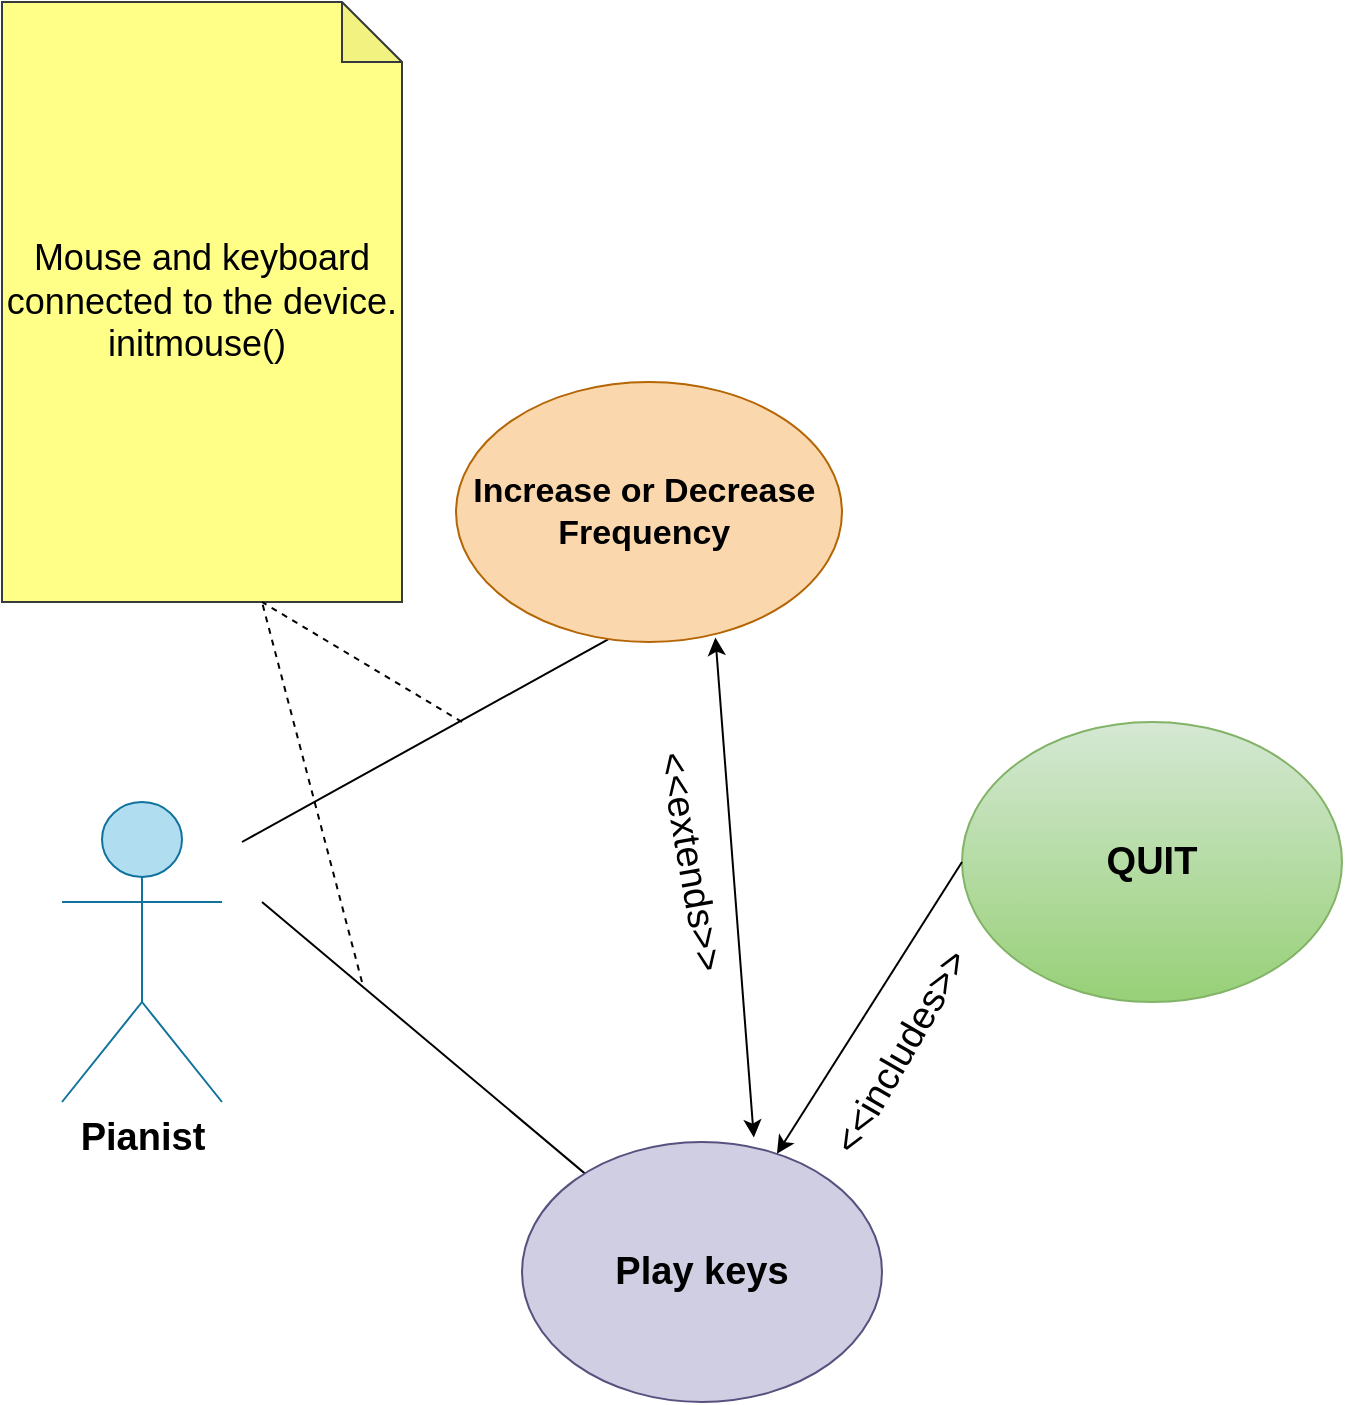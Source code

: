 <mxfile version="21.1.9" type="device">
  <diagram id="C5RBs43oDa-KdzZeNtuy" name="Page-1">
    <mxGraphModel dx="4472" dy="2092" grid="1" gridSize="10" guides="1" tooltips="1" connect="1" arrows="1" fold="1" page="1" pageScale="1" pageWidth="827" pageHeight="1169" math="0" shadow="0">
      <root>
        <mxCell id="WIyWlLk6GJQsqaUBKTNV-0" />
        <mxCell id="WIyWlLk6GJQsqaUBKTNV-1" parent="WIyWlLk6GJQsqaUBKTNV-0" />
        <mxCell id="iHdd9IYx7bv_S4QNSrnw-8" value="&lt;b&gt;&lt;font style=&quot;font-size: 19px;&quot;&gt;Pianist&lt;/font&gt;&lt;/b&gt;" style="shape=umlActor;verticalLabelPosition=bottom;verticalAlign=top;html=1;outlineConnect=0;fillColor=#b1ddf0;strokeColor=#10739e;" vertex="1" parent="WIyWlLk6GJQsqaUBKTNV-1">
          <mxGeometry x="130" y="610" width="80" height="150" as="geometry" />
        </mxCell>
        <mxCell id="iHdd9IYx7bv_S4QNSrnw-9" value="" style="endArrow=none;html=1;rounded=0;entryX=0.394;entryY=0.99;entryDx=0;entryDy=0;entryPerimeter=0;" edge="1" parent="WIyWlLk6GJQsqaUBKTNV-1" target="iHdd9IYx7bv_S4QNSrnw-10">
          <mxGeometry width="50" height="50" relative="1" as="geometry">
            <mxPoint x="220" y="630" as="sourcePoint" />
            <mxPoint x="320" y="590" as="targetPoint" />
            <Array as="points" />
          </mxGeometry>
        </mxCell>
        <mxCell id="iHdd9IYx7bv_S4QNSrnw-10" value="&lt;b&gt;&lt;font style=&quot;font-size: 17px;&quot;&gt;Increase or Decrease&amp;nbsp; Frequency&amp;nbsp;&lt;/font&gt;&lt;/b&gt;" style="ellipse;whiteSpace=wrap;html=1;fillColor=#fad7ac;strokeColor=#b46504;" vertex="1" parent="WIyWlLk6GJQsqaUBKTNV-1">
          <mxGeometry x="327" y="400" width="193" height="130" as="geometry" />
        </mxCell>
        <mxCell id="iHdd9IYx7bv_S4QNSrnw-11" value="" style="endArrow=none;html=1;rounded=0;" edge="1" parent="WIyWlLk6GJQsqaUBKTNV-1" target="iHdd9IYx7bv_S4QNSrnw-12">
          <mxGeometry width="50" height="50" relative="1" as="geometry">
            <mxPoint x="230" y="660" as="sourcePoint" />
            <mxPoint x="350" y="690" as="targetPoint" />
            <Array as="points" />
          </mxGeometry>
        </mxCell>
        <mxCell id="iHdd9IYx7bv_S4QNSrnw-12" value="&lt;b&gt;&lt;font style=&quot;font-size: 19px;&quot;&gt;Play keys&lt;/font&gt;&lt;/b&gt;" style="ellipse;whiteSpace=wrap;html=1;fillColor=#d0cee2;strokeColor=#56517e;" vertex="1" parent="WIyWlLk6GJQsqaUBKTNV-1">
          <mxGeometry x="360" y="780" width="180" height="130" as="geometry" />
        </mxCell>
        <mxCell id="iHdd9IYx7bv_S4QNSrnw-13" value="&lt;font style=&quot;font-size: 18px;&quot;&gt;Mouse and keyboard connected to the device.&lt;br&gt;initmouse()&amp;nbsp;&lt;/font&gt;" style="shape=note;whiteSpace=wrap;html=1;backgroundOutline=1;darkOpacity=0.05;fillColor=#ffff88;strokeColor=#36393d;" vertex="1" parent="WIyWlLk6GJQsqaUBKTNV-1">
          <mxGeometry x="100" y="210" width="200" height="300" as="geometry" />
        </mxCell>
        <mxCell id="iHdd9IYx7bv_S4QNSrnw-15" value="" style="endArrow=classic;startArrow=classic;html=1;rounded=0;entryX=0.672;entryY=0.983;entryDx=0;entryDy=0;entryPerimeter=0;exitX=0.644;exitY=-0.017;exitDx=0;exitDy=0;exitPerimeter=0;" edge="1" parent="WIyWlLk6GJQsqaUBKTNV-1" source="iHdd9IYx7bv_S4QNSrnw-12" target="iHdd9IYx7bv_S4QNSrnw-10">
          <mxGeometry width="50" height="50" relative="1" as="geometry">
            <mxPoint x="330" y="670" as="sourcePoint" />
            <mxPoint x="390" y="600" as="targetPoint" />
          </mxGeometry>
        </mxCell>
        <mxCell id="iHdd9IYx7bv_S4QNSrnw-16" value="" style="endArrow=none;dashed=1;html=1;rounded=0;entryX=0.5;entryY=1;entryDx=0;entryDy=0;entryPerimeter=0;" edge="1" parent="WIyWlLk6GJQsqaUBKTNV-1">
          <mxGeometry width="50" height="50" relative="1" as="geometry">
            <mxPoint x="330" y="570" as="sourcePoint" />
            <mxPoint x="230" y="510" as="targetPoint" />
            <Array as="points" />
          </mxGeometry>
        </mxCell>
        <mxCell id="iHdd9IYx7bv_S4QNSrnw-18" value="&lt;b&gt;&lt;font style=&quot;font-size: 19px;&quot;&gt;QUIT&lt;/font&gt;&lt;/b&gt;" style="ellipse;whiteSpace=wrap;html=1;fillColor=#d5e8d4;gradientColor=#97d077;strokeColor=#82b366;" vertex="1" parent="WIyWlLk6GJQsqaUBKTNV-1">
          <mxGeometry x="580" y="570" width="190" height="140" as="geometry" />
        </mxCell>
        <mxCell id="iHdd9IYx7bv_S4QNSrnw-19" value="&lt;font style=&quot;font-size: 19px;&quot;&gt;&amp;lt;&amp;lt;extends&amp;gt;&amp;gt;&lt;/font&gt;" style="text;html=1;strokeColor=none;fillColor=none;align=center;verticalAlign=middle;whiteSpace=wrap;rounded=0;rotation=80;" vertex="1" parent="WIyWlLk6GJQsqaUBKTNV-1">
          <mxGeometry x="414" y="625" width="60" height="30" as="geometry" />
        </mxCell>
        <mxCell id="iHdd9IYx7bv_S4QNSrnw-20" value="" style="endArrow=classic;html=1;rounded=0;exitX=0;exitY=0.5;exitDx=0;exitDy=0;" edge="1" parent="WIyWlLk6GJQsqaUBKTNV-1" source="iHdd9IYx7bv_S4QNSrnw-18" target="iHdd9IYx7bv_S4QNSrnw-12">
          <mxGeometry width="50" height="50" relative="1" as="geometry">
            <mxPoint x="430" y="730" as="sourcePoint" />
            <mxPoint x="430" y="670" as="targetPoint" />
          </mxGeometry>
        </mxCell>
        <mxCell id="iHdd9IYx7bv_S4QNSrnw-21" value="&lt;font style=&quot;font-size: 19px;&quot;&gt;&amp;lt;&amp;lt;includes&amp;gt;&amp;gt;&lt;/font&gt;" style="text;html=1;strokeColor=none;fillColor=none;align=center;verticalAlign=middle;whiteSpace=wrap;rounded=0;rotation=-60;" vertex="1" parent="WIyWlLk6GJQsqaUBKTNV-1">
          <mxGeometry x="520" y="720" width="60" height="30" as="geometry" />
        </mxCell>
        <mxCell id="iHdd9IYx7bv_S4QNSrnw-23" value="" style="endArrow=none;dashed=1;html=1;rounded=0;entryX=0.65;entryY=1;entryDx=0;entryDy=0;entryPerimeter=0;" edge="1" parent="WIyWlLk6GJQsqaUBKTNV-1" target="iHdd9IYx7bv_S4QNSrnw-13">
          <mxGeometry width="50" height="50" relative="1" as="geometry">
            <mxPoint x="280" y="700" as="sourcePoint" />
            <mxPoint x="230" y="560" as="targetPoint" />
          </mxGeometry>
        </mxCell>
      </root>
    </mxGraphModel>
  </diagram>
</mxfile>
